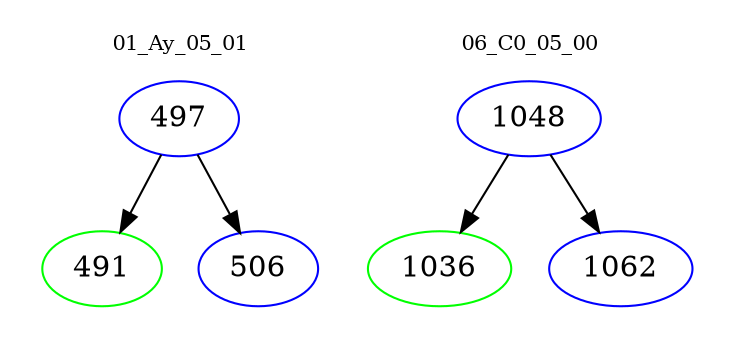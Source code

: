 digraph{
subgraph cluster_0 {
color = white
label = "01_Ay_05_01";
fontsize=10;
T0_497 [label="497", color="blue"]
T0_497 -> T0_491 [color="black"]
T0_491 [label="491", color="green"]
T0_497 -> T0_506 [color="black"]
T0_506 [label="506", color="blue"]
}
subgraph cluster_1 {
color = white
label = "06_C0_05_00";
fontsize=10;
T1_1048 [label="1048", color="blue"]
T1_1048 -> T1_1036 [color="black"]
T1_1036 [label="1036", color="green"]
T1_1048 -> T1_1062 [color="black"]
T1_1062 [label="1062", color="blue"]
}
}
